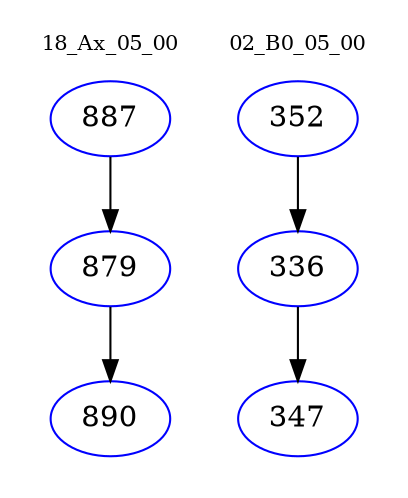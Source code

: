 digraph{
subgraph cluster_0 {
color = white
label = "18_Ax_05_00";
fontsize=10;
T0_887 [label="887", color="blue"]
T0_887 -> T0_879 [color="black"]
T0_879 [label="879", color="blue"]
T0_879 -> T0_890 [color="black"]
T0_890 [label="890", color="blue"]
}
subgraph cluster_1 {
color = white
label = "02_B0_05_00";
fontsize=10;
T1_352 [label="352", color="blue"]
T1_352 -> T1_336 [color="black"]
T1_336 [label="336", color="blue"]
T1_336 -> T1_347 [color="black"]
T1_347 [label="347", color="blue"]
}
}
